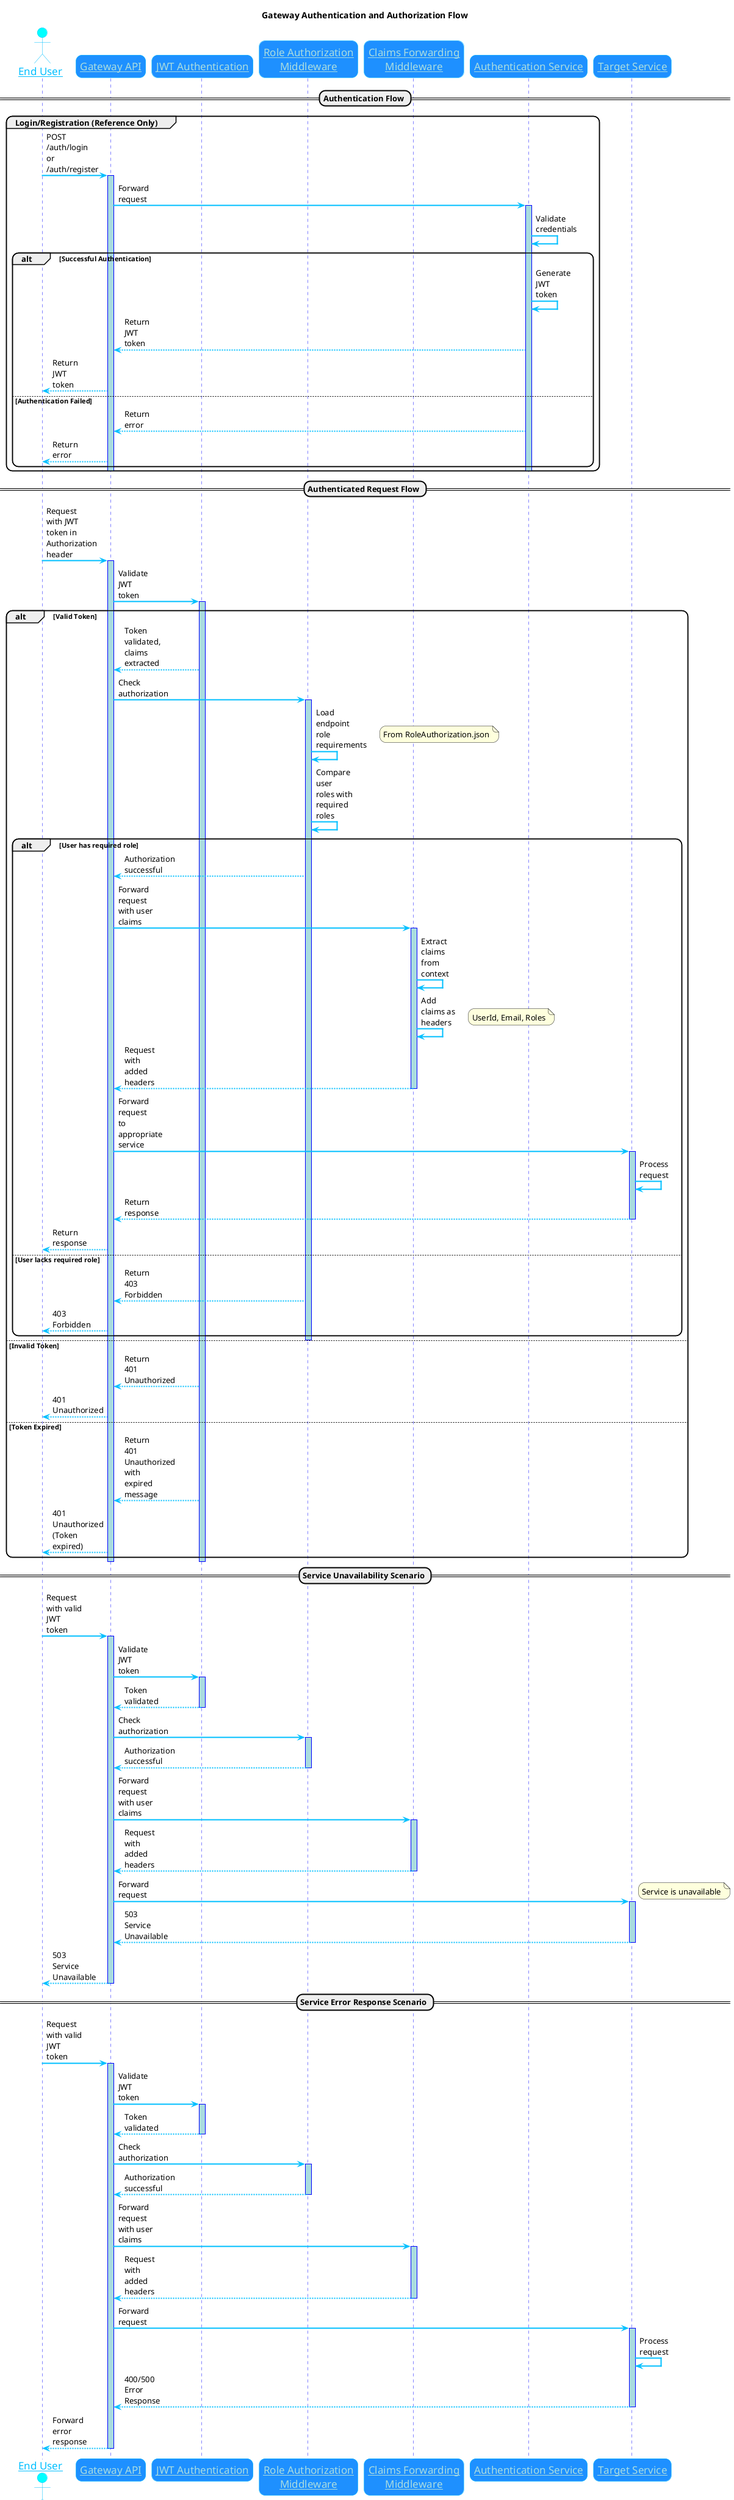 @startuml Gateway Authentication and Authorization Flow

skinparam sequenceArrowThickness 2
skinparam roundcorner 20
skinparam maxmessagesize 60
skinparam sequenceParticipant underline

skinparam sequence {
    ArrowColor DeepSkyBlue
    ActorBorderColor DeepSkyBlue
    LifeLineBorderColor blue
    LifeLineBackgroundColor #A9DCDF
    
    ParticipantBorderColor DeepSkyBlue
    ParticipantBackgroundColor DodgerBlue
    ParticipantFontName Impact
    ParticipantFontSize 17
    ParticipantFontColor #A9DCDF
    
    ActorBackgroundColor aqua
    ActorFontColor DeepSkyBlue
    ActorFontSize 17
    ActorFontName Aapex
}

title Gateway Authentication and Authorization Flow

actor "End User" as User
participant "Gateway API" as Gateway
participant "JWT Authentication" as JWTAuth
participant "Role Authorization\nMiddleware" as RoleAuth
participant "Claims Forwarding\nMiddleware" as ClaimsForward
participant "Authentication Service" as AuthService
participant "Target Service" as TargetService

== Authentication Flow ==

group Login/Registration (Reference Only)
    User -> Gateway: POST /auth/login or /auth/register
    activate Gateway
    
    Gateway -> AuthService: Forward request
    activate AuthService
    
    AuthService -> AuthService: Validate credentials
    
    alt Successful Authentication
        AuthService -> AuthService: Generate JWT token
        AuthService --> Gateway: Return JWT token
        Gateway --> User: Return JWT token
    else Authentication Failed
        AuthService --> Gateway: Return error
        Gateway --> User: Return error
    end
    
    deactivate AuthService
    deactivate Gateway
end

== Authenticated Request Flow ==

User -> Gateway: Request with JWT token in Authorization header
activate Gateway

Gateway -> JWTAuth: Validate JWT token
activate JWTAuth

alt Valid Token
    JWTAuth --> Gateway: Token validated, claims extracted
    
    Gateway -> RoleAuth: Check authorization
    activate RoleAuth
    
    RoleAuth -> RoleAuth: Load endpoint role requirements
    note right: From RoleAuthorization.json
    
    RoleAuth -> RoleAuth: Compare user roles with required roles
    
    alt User has required role
        RoleAuth --> Gateway: Authorization successful
        
        Gateway -> ClaimsForward: Forward request with user claims
        activate ClaimsForward
        
        ClaimsForward -> ClaimsForward: Extract claims from context
        ClaimsForward -> ClaimsForward: Add claims as headers
        note right: UserId, Email, Roles
        
        ClaimsForward --> Gateway: Request with added headers
        deactivate ClaimsForward
        
        Gateway -> TargetService: Forward request to appropriate service
        activate TargetService
        
        TargetService -> TargetService: Process request
        TargetService --> Gateway: Return response
        deactivate TargetService
        
        Gateway --> User: Return response
    else User lacks required role
        RoleAuth --> Gateway: Return 403 Forbidden
        Gateway --> User: 403 Forbidden
    end
    
    deactivate RoleAuth
else Invalid Token
    JWTAuth --> Gateway: Return 401 Unauthorized
    Gateway --> User: 401 Unauthorized
else Token Expired
    JWTAuth --> Gateway: Return 401 Unauthorized with expired message
    Gateway --> User: 401 Unauthorized (Token expired)
end

deactivate JWTAuth
deactivate Gateway

== Service Unavailability Scenario ==

User -> Gateway: Request with valid JWT token
activate Gateway

Gateway -> JWTAuth: Validate JWT token
activate JWTAuth
JWTAuth --> Gateway: Token validated
deactivate JWTAuth

Gateway -> RoleAuth: Check authorization
activate RoleAuth
RoleAuth --> Gateway: Authorization successful
deactivate RoleAuth

Gateway -> ClaimsForward: Forward request with user claims
activate ClaimsForward
ClaimsForward --> Gateway: Request with added headers
deactivate ClaimsForward

Gateway -> TargetService: Forward request
note right: Service is unavailable
activate TargetService

TargetService --> Gateway: 503 Service Unavailable
deactivate TargetService

Gateway --> User: 503 Service Unavailable
deactivate Gateway

== Service Error Response Scenario ==

User -> Gateway: Request with valid JWT token
activate Gateway

Gateway -> JWTAuth: Validate JWT token
activate JWTAuth
JWTAuth --> Gateway: Token validated
deactivate JWTAuth

Gateway -> RoleAuth: Check authorization
activate RoleAuth
RoleAuth --> Gateway: Authorization successful
deactivate RoleAuth

Gateway -> ClaimsForward: Forward request with user claims
activate ClaimsForward
ClaimsForward --> Gateway: Request with added headers
deactivate ClaimsForward

Gateway -> TargetService: Forward request
activate TargetService

TargetService -> TargetService: Process request
TargetService --> Gateway: 400/500 Error Response
deactivate TargetService

Gateway --> User: Forward error response
deactivate Gateway

@enduml